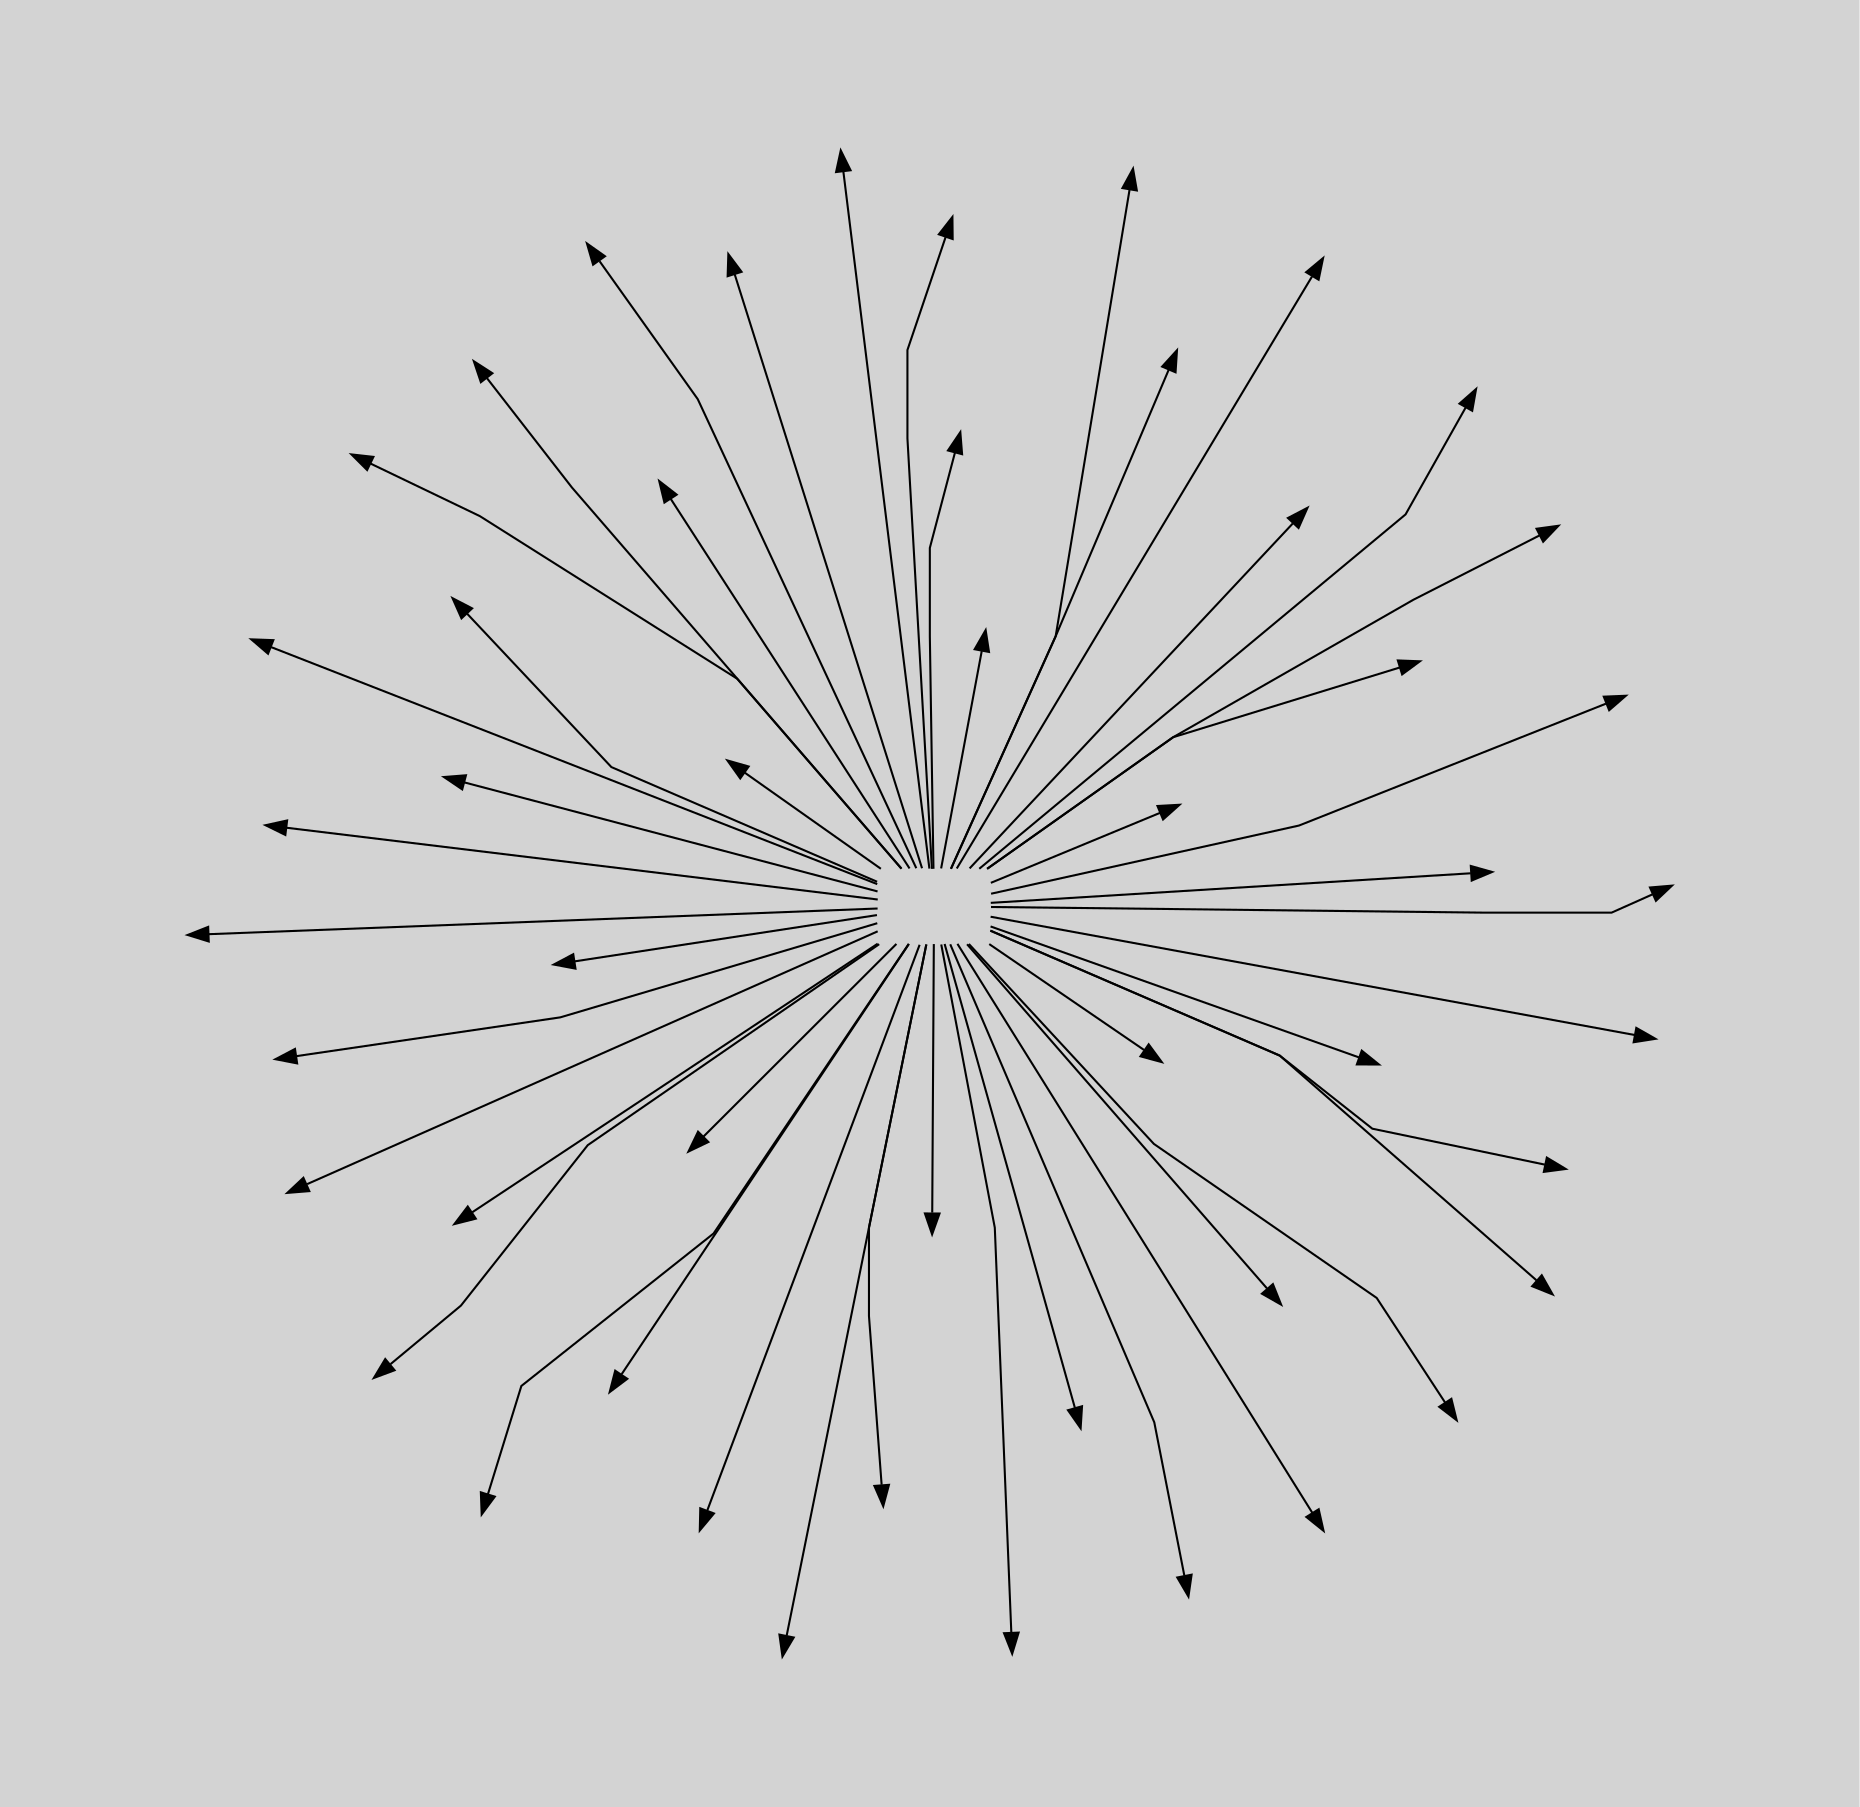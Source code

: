 digraph {
    labeljust="r"
    fontname="Fira Sans UltraLight"
    imagepath="images"
    layout=neato
    overlap=scale
    splines=polyline
    graph [pad="0.5,0.5", bgcolor=lightgray, truecolor=true]
    node [shape=none, bgcolor=transparent, imagescale=true]

    subgraph ubisoft {
        "Ubisoft" [image="ubisoft.png", label=""]

        "Ubisoft" -> {
            "1492 Studio" [image="1492_studio.png", label=""]
            "Blue Mammoth Games" [image="blue_mammoth_games.png", label=""]
            "Future Games of London" [image="future_games_of_london.png", label=""]
            "Green Panda Games" [image="green_panda_games.png", label=""]
            "Hybride Technologies" [image="hybride_technologies.png", label=""]
            "Ivory Tower" [image="ivory_tower.png", label=""]
            "Ketchapp" [image="ketchapp.png", label=""]
            "Kolibri Games" [image="kolibri_games.png", label=""]
            "Massive Entertainment" [image="massive_entertainment.png", label=""]
            "Nadeo" [image="ubisoft_nadeo.png", label=""]
            "Owlient" [image="ubisoft_owlient.png", label=""]
            "Quazal" [image="quazal.png", label=""]
            "Red Storm Entertainment" [image="red_storm_entertainment.png", label=""]
            "RedLynx" [image="redlynx.png", label=""]
            "Ubisoft Abu Dhabi" [image="ubisoft_abu_dhabi.png", label=""]
            "Ubisoft Annecy" [image="ubisoft_annecy.png", label=""]
            "Ubisoft Barcelona" [image="ubisoft_barcelona.png", label=""]
            "Ubisoft Barcelona Mobile" [image="ubisoft_barcelona_mobile.png", label=""]
            "Ubisoft Belgrade" [image="ubisoft_belgrade.png", label=""]
            "Ubisoft Berlin" [image="ubisoft_berlin.png", label=""]
            "Ubisoft Bordeaux" [image="ubisoft_bordeaux.png", label=""]
            "Ubisoft Bucharest" [image="ubisoft_bucharest.png", label=""]
            "Ubisoft Chengdu" [image="ubisoft_chengdu.png", label=""]
            "Ubisoft Dusseldorf" [image="ubisoft_dusseldorf.png", label=""]
            "Ubisoft Da Nang" [image="ubisoft_da_nang.png", label=""]
            "Ubisoft Halifax" [image="ubisoft_halifax.png", label=""]
            "Ubisoft Kyiv" [image="ubisoft_kyiv.png", label=""]
            "Ubisoft Leamington" [image="ubisoft_leamington.png", label=""]
            "Ubisoft Blue Byte" [image="ubisoft_blue_byte.png", label=""]
            "Ubisoft Milan" [image="ubisoft_milan.png", label=""]
            "Ubisoft Montpellier" [image="ubisoft_montpellier.png", label=""]
            "Ubisoft Montreal" [image="ubisoft_montreal.png", label=""]
            "Ubisoft Mumbai" [image="ubisoft_mumbai.png", label=""]
            "Ubisoft Odesa" [image="ubisoft_odesa.png", label=""]
            "Ubisoft Osaka" [image="ubisoft_osaka.png", label=""]
            "Ubisoft Paris" [image="ubisoft_paris.png", label=""]
            "Ubisoft Paris Mobile" [image="ubisoft_paris_mobile.png", label=""]
            "Ubisoft Philippines" [image="ubisoft_philippines.png", label=""]
            "Ubisoft Pune" [image="ubisoft_pune.png", label=""]
            "Ubisoft Quebec" [image="ubisoft_quebec.png", label=""]
            "Ubisoft Reflections" [image="ubisoft_reflections.png", label=""]
            "Ubisoft Saguenay" [image="ubisoft_saguenay.png", label=""]
            "Ubisoft San Francisco" [image="ubisoft_san_francisco.png", label=""]
            "Ubisoft Shanghai" [image="ubisoft_shanghai.png", label=""]
            "Ubisoft Singapore" [image="ubisoft_singapore.png", label=""]
            "Ubisoft Sofia" [image="ubisoft_sofia.png", label=""]
            "Ubisoft Stockholm" [image="ubisoft_stockholm.png", label=""]
            "Ubisoft Toronto" [image="ubisoft_toronto.png", label=""]
            "Ubisoft Winnipeg" [image="ubisoft_winnipeg.png", label=""]
        }
    }
}